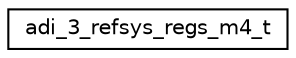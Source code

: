 digraph "Graphical Class Hierarchy"
{
 // LATEX_PDF_SIZE
  edge [fontname="Helvetica",fontsize="10",labelfontname="Helvetica",labelfontsize="10"];
  node [fontname="Helvetica",fontsize="10",shape=record];
  rankdir="LR";
  Node0 [label="adi_3_refsys_regs_m4_t",height=0.2,width=0.4,color="black", fillcolor="white", style="filled",URL="$structadi__3__refsys__regs__m4__t.html",tooltip="ADI_3_REFSYS registers."];
}
